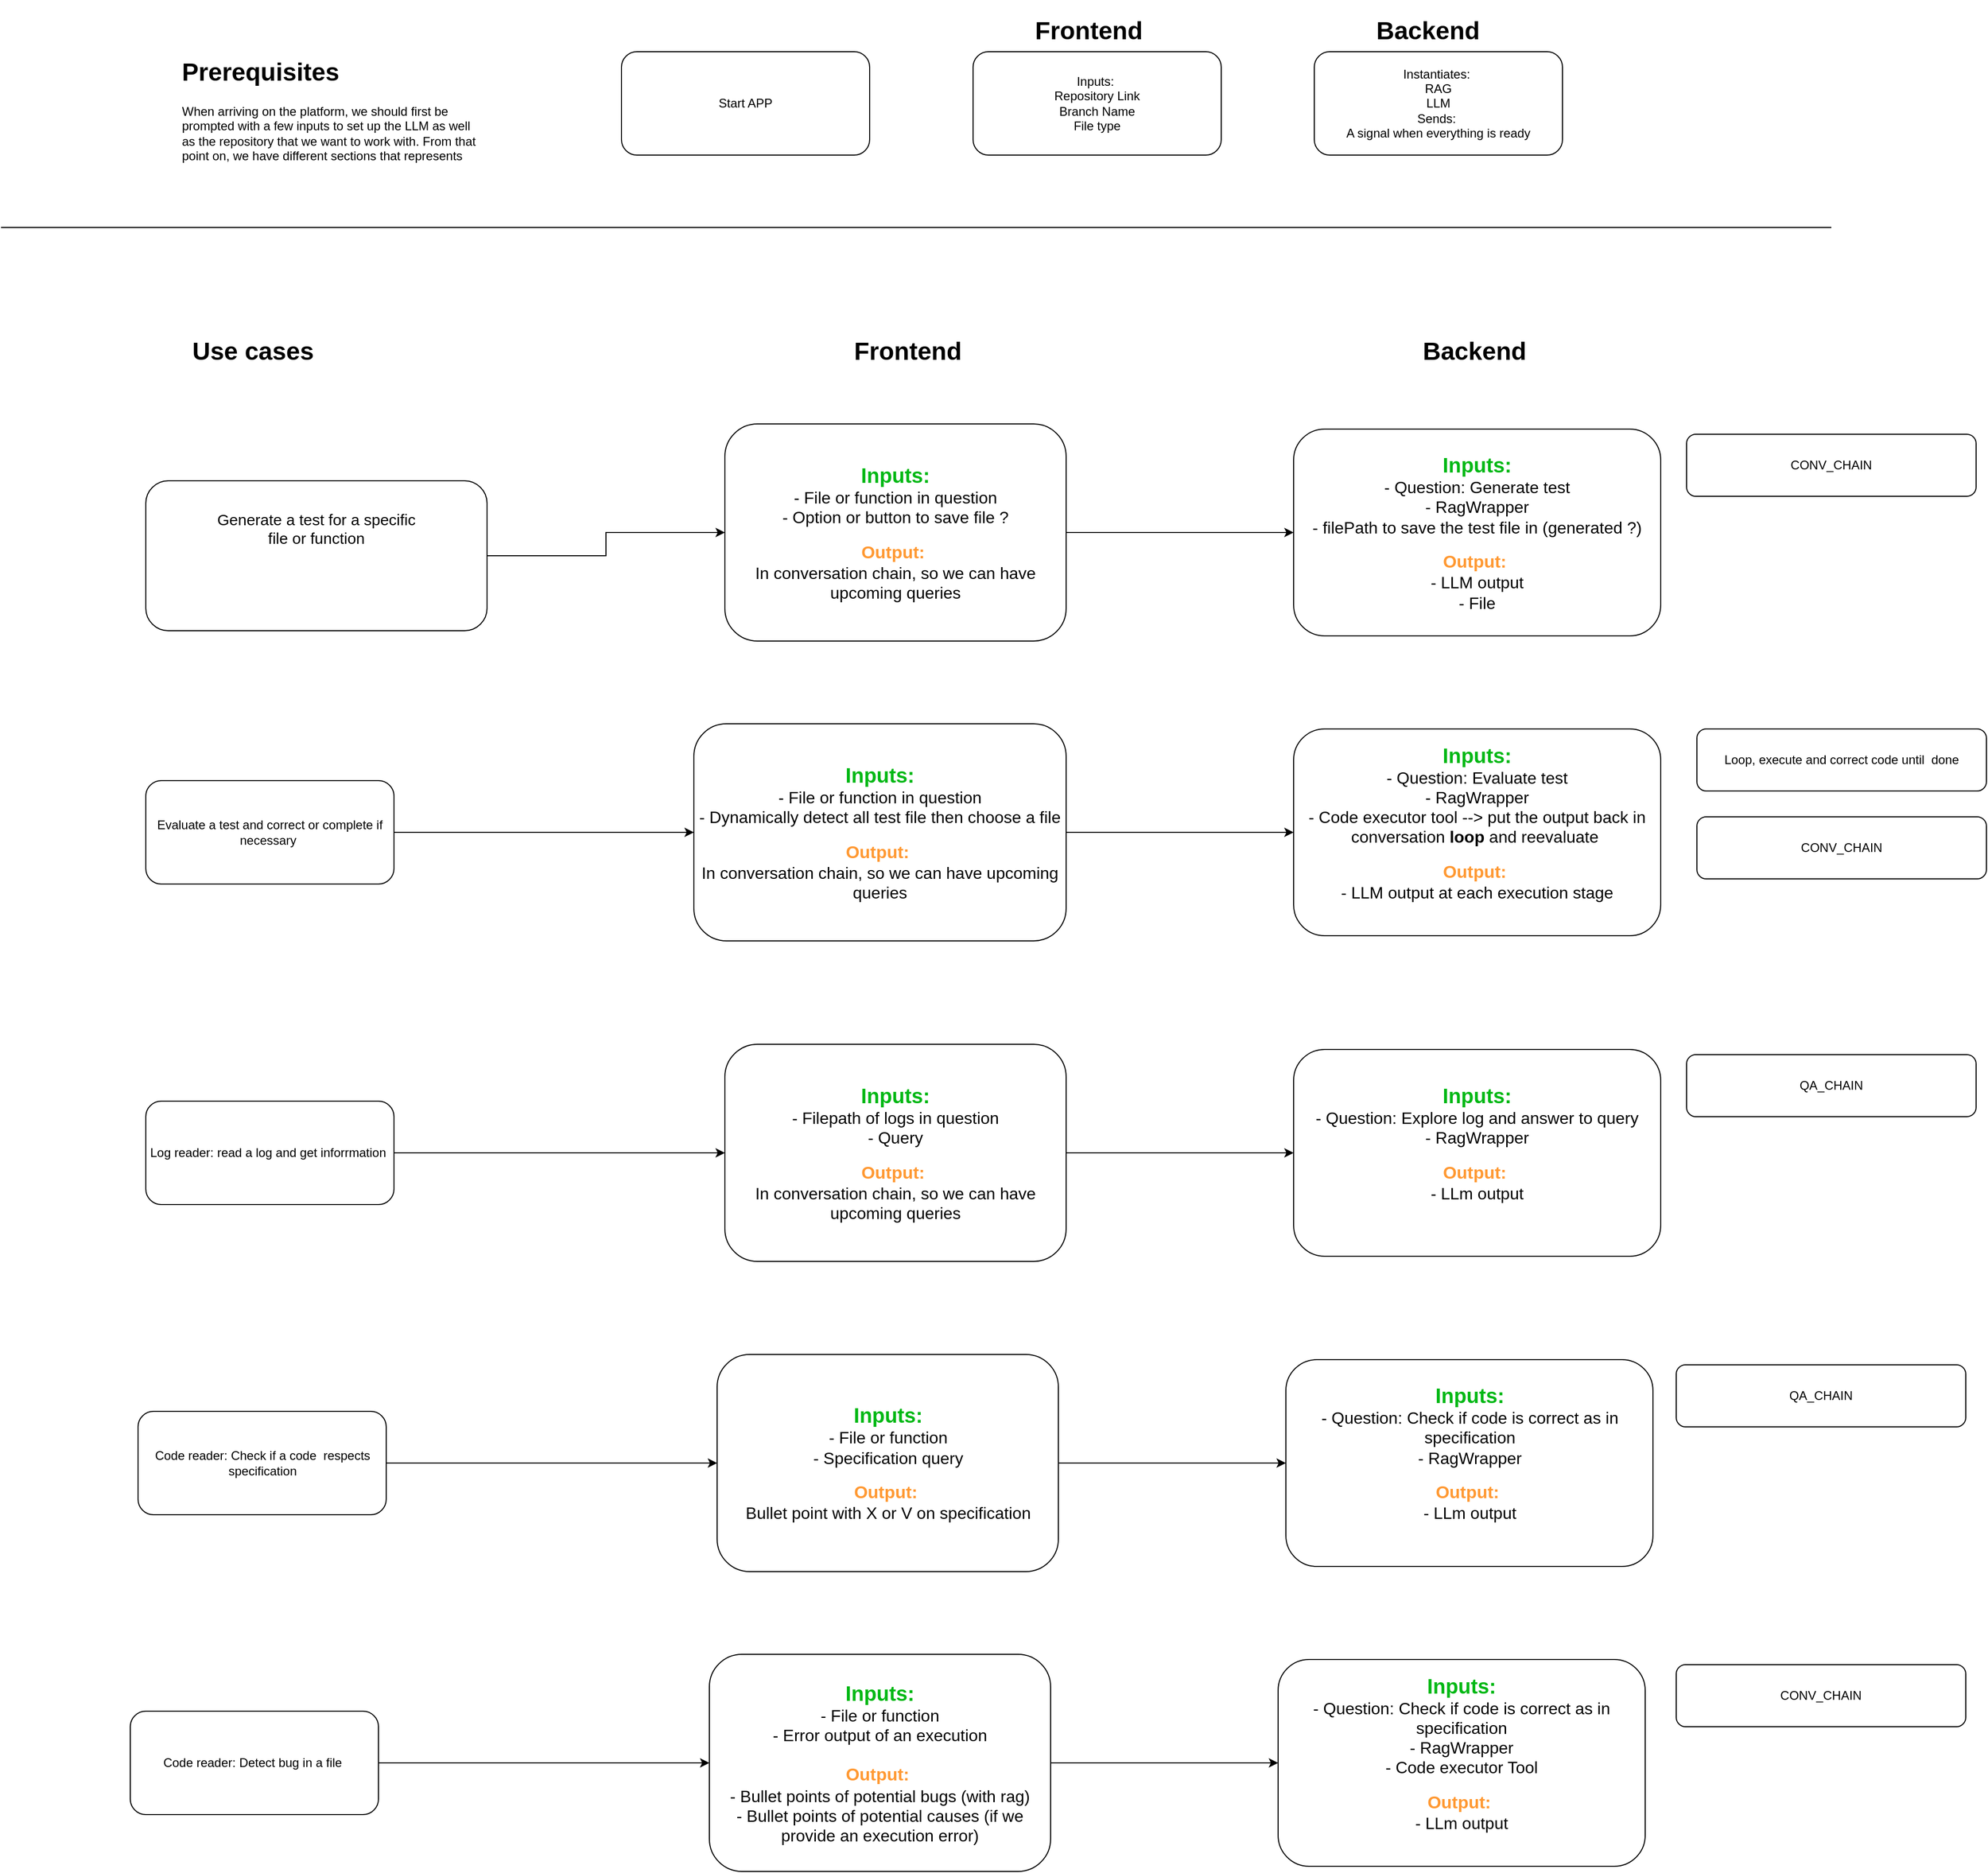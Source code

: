 <mxfile version="23.1.5" type="device">
  <diagram name="Page-1" id="fIOvvijHxLkieUXg9U--">
    <mxGraphModel dx="3126" dy="3126" grid="1" gridSize="10" guides="1" tooltips="1" connect="1" arrows="1" fold="1" page="0" pageScale="1" pageWidth="850" pageHeight="1100" math="0" shadow="0">
      <root>
        <mxCell id="0" />
        <mxCell id="1" parent="0" />
        <mxCell id="N27zKwIqAkrmRE_ig5TF-2" style="edgeStyle=orthogonalEdgeStyle;rounded=0;orthogonalLoop=1;jettySize=auto;html=1;" edge="1" parent="1" source="sUPVAXe8qwxZZiAcADtu-3" target="sUPVAXe8qwxZZiAcADtu-20">
          <mxGeometry relative="1" as="geometry" />
        </mxCell>
        <mxCell id="sUPVAXe8qwxZZiAcADtu-3" value="&lt;font style=&quot;font-size: 15px;&quot;&gt;Generate a test for a specific &lt;br&gt;file or function&lt;br&gt;&lt;/font&gt;&lt;div style=&quot;font-size: 15px;&quot;&gt;&lt;font style=&quot;font-size: 15px;&quot;&gt;&lt;br&gt;&lt;/font&gt;&lt;/div&gt;&lt;div style=&quot;font-size: 15px;&quot;&gt;&lt;span style=&quot;font-family: Calibri, sans-serif; text-align: left;&quot;&gt;&lt;font style=&quot;font-size: 15px;&quot; color=&quot;#ffffff&quot;&gt;Generate missing tests improving the code coverage (positive and negative tests)&amp;nbsp;&lt;/font&gt;&lt;/span&gt;&lt;br&gt;&lt;/div&gt;" style="rounded=1;whiteSpace=wrap;html=1;" parent="1" vertex="1">
          <mxGeometry x="20" y="-615" width="330" height="145" as="geometry" />
        </mxCell>
        <mxCell id="sUPVAXe8qwxZZiAcADtu-8" value="&lt;h1&gt;&lt;span style=&quot;background-color: initial;&quot;&gt;Use cases&lt;/span&gt;&lt;/h1&gt;" style="text;html=1;strokeColor=none;fillColor=none;spacing=5;spacingTop=-20;whiteSpace=wrap;overflow=hidden;rounded=0;" parent="1" vertex="1">
          <mxGeometry x="60" y="-760" width="130" height="40" as="geometry" />
        </mxCell>
        <mxCell id="sUPVAXe8qwxZZiAcADtu-9" value="&lt;h1&gt;&lt;span style=&quot;background-color: initial;&quot;&gt;Frontend&lt;/span&gt;&lt;/h1&gt;" style="text;html=1;strokeColor=none;fillColor=none;spacing=5;spacingTop=-20;whiteSpace=wrap;overflow=hidden;rounded=0;" parent="1" vertex="1">
          <mxGeometry x="700" y="-760" width="130" height="40" as="geometry" />
        </mxCell>
        <mxCell id="sUPVAXe8qwxZZiAcADtu-10" value="&lt;h1&gt;&lt;span style=&quot;background-color: initial;&quot;&gt;Backend&lt;/span&gt;&lt;/h1&gt;" style="text;html=1;strokeColor=none;fillColor=none;spacing=5;spacingTop=-20;whiteSpace=wrap;overflow=hidden;rounded=0;" parent="1" vertex="1">
          <mxGeometry x="1250" y="-760" width="130" height="40" as="geometry" />
        </mxCell>
        <mxCell id="sUPVAXe8qwxZZiAcADtu-12" value="&lt;h1&gt;&lt;span style=&quot;background-color: initial;&quot;&gt;Prerequisites&lt;/span&gt;&lt;/h1&gt;&lt;div&gt;&lt;span style=&quot;background-color: initial;&quot;&gt;When arriving on the platform, we should first be prompted with a few inputs to set up the LLM as well as the repository that we want to work with. From that point on, we have different sections that represents&amp;nbsp;&lt;/span&gt;&lt;/div&gt;" style="text;html=1;strokeColor=none;fillColor=none;spacing=5;spacingTop=-20;whiteSpace=wrap;overflow=hidden;rounded=0;" parent="1" vertex="1">
          <mxGeometry x="50" y="-1030" width="300" height="140" as="geometry" />
        </mxCell>
        <mxCell id="sUPVAXe8qwxZZiAcADtu-13" value="Start APP" style="rounded=1;whiteSpace=wrap;html=1;" parent="1" vertex="1">
          <mxGeometry x="480" y="-1030" width="240" height="100" as="geometry" />
        </mxCell>
        <mxCell id="sUPVAXe8qwxZZiAcADtu-14" value="Inputs:&amp;nbsp;&lt;br&gt;Repository Link&lt;br&gt;Branch Name&lt;br&gt;File type&lt;br&gt;" style="rounded=1;whiteSpace=wrap;html=1;" parent="1" vertex="1">
          <mxGeometry x="820" y="-1030" width="240" height="100" as="geometry" />
        </mxCell>
        <mxCell id="sUPVAXe8qwxZZiAcADtu-15" value="Instantiates:&amp;nbsp;&lt;br&gt;RAG&lt;br&gt;LLM&lt;br&gt;Sends:&amp;nbsp;&lt;br&gt;A signal when everything is ready" style="rounded=1;whiteSpace=wrap;html=1;" parent="1" vertex="1">
          <mxGeometry x="1150" y="-1030" width="240" height="100" as="geometry" />
        </mxCell>
        <mxCell id="sUPVAXe8qwxZZiAcADtu-16" value="&lt;h1&gt;&lt;span style=&quot;background-color: initial;&quot;&gt;Frontend&lt;/span&gt;&lt;/h1&gt;" style="text;html=1;strokeColor=none;fillColor=none;spacing=5;spacingTop=-20;whiteSpace=wrap;overflow=hidden;rounded=0;" parent="1" vertex="1">
          <mxGeometry x="875" y="-1070" width="130" height="40" as="geometry" />
        </mxCell>
        <mxCell id="sUPVAXe8qwxZZiAcADtu-17" value="&lt;h1&gt;&lt;span style=&quot;background-color: initial;&quot;&gt;Backend&lt;/span&gt;&lt;/h1&gt;" style="text;html=1;strokeColor=none;fillColor=none;spacing=5;spacingTop=-20;whiteSpace=wrap;overflow=hidden;rounded=0;" parent="1" vertex="1">
          <mxGeometry x="1205" y="-1070" width="130" height="40" as="geometry" />
        </mxCell>
        <mxCell id="sUPVAXe8qwxZZiAcADtu-18" value="" style="endArrow=none;html=1;rounded=0;" parent="1" edge="1">
          <mxGeometry width="50" height="50" relative="1" as="geometry">
            <mxPoint x="-120" y="-860" as="sourcePoint" />
            <mxPoint x="1650" y="-860" as="targetPoint" />
            <Array as="points">
              <mxPoint x="810" y="-860" />
            </Array>
          </mxGeometry>
        </mxCell>
        <mxCell id="sUPVAXe8qwxZZiAcADtu-19" value="&lt;b style=&quot;color: rgb(2, 184, 21); font-size: 20px;&quot;&gt;Inputs:&lt;br&gt;&lt;/b&gt;&lt;font style=&quot;font-size: 16px;&quot;&gt;- Question: Generate test&lt;br&gt;- RagWrapper&lt;br&gt;- filePath to save the test file in (generated ?)&lt;br&gt;&lt;/font&gt;&lt;br&gt;&lt;div style=&quot;font-size: 17px;&quot;&gt;&lt;font color=&quot;#ff9933&quot;&gt;&lt;b&gt;Output:&amp;nbsp;&lt;/b&gt;&lt;/font&gt;&lt;/div&gt;&lt;font style=&quot;font-size: 16px;&quot;&gt;- LLM output&lt;br&gt;- File&lt;/font&gt;" style="rounded=1;whiteSpace=wrap;html=1;" parent="1" vertex="1">
          <mxGeometry x="1130" y="-665" width="355" height="200" as="geometry" />
        </mxCell>
        <mxCell id="N27zKwIqAkrmRE_ig5TF-4" style="edgeStyle=orthogonalEdgeStyle;rounded=0;orthogonalLoop=1;jettySize=auto;html=1;exitX=1;exitY=0.5;exitDx=0;exitDy=0;entryX=0;entryY=0.5;entryDx=0;entryDy=0;" edge="1" parent="1" source="sUPVAXe8qwxZZiAcADtu-20" target="sUPVAXe8qwxZZiAcADtu-19">
          <mxGeometry relative="1" as="geometry" />
        </mxCell>
        <mxCell id="sUPVAXe8qwxZZiAcADtu-20" value="&lt;font color=&quot;#02b815&quot; style=&quot;font-size: 20px;&quot;&gt;&lt;b&gt;Inputs: &lt;br&gt;&lt;/b&gt;&lt;/font&gt;&lt;font style=&quot;font-size: 16px;&quot;&gt;- File or function in question&lt;/font&gt;&lt;div style=&quot;font-size: 16px;&quot;&gt;&lt;font style=&quot;font-size: 16px;&quot;&gt;- Option or button to save file ?&lt;/font&gt;&lt;/div&gt;&lt;div&gt;&lt;br&gt;&lt;/div&gt;&lt;div style=&quot;font-size: 17px;&quot;&gt;&lt;font color=&quot;#ff9933&quot; style=&quot;font-size: 17px;&quot;&gt;&lt;b&gt;Output:&amp;nbsp;&lt;/b&gt;&lt;/font&gt;&lt;/div&gt;&lt;div style=&quot;&quot;&gt;&lt;font style=&quot;font-size: 16px;&quot;&gt;In conversation chain, so we can have upcoming queries&lt;/font&gt;&lt;/div&gt;" style="rounded=1;whiteSpace=wrap;html=1;" parent="1" vertex="1">
          <mxGeometry x="580" y="-670" width="330" height="210" as="geometry" />
        </mxCell>
        <mxCell id="N27zKwIqAkrmRE_ig5TF-25" style="edgeStyle=orthogonalEdgeStyle;rounded=0;orthogonalLoop=1;jettySize=auto;html=1;" edge="1" parent="1" source="N27zKwIqAkrmRE_ig5TF-26" target="N27zKwIqAkrmRE_ig5TF-29">
          <mxGeometry relative="1" as="geometry" />
        </mxCell>
        <mxCell id="N27zKwIqAkrmRE_ig5TF-26" value="Evaluate a test and correct or complete if necessary&amp;nbsp;" style="rounded=1;whiteSpace=wrap;html=1;" vertex="1" parent="1">
          <mxGeometry x="20" y="-325" width="240" height="100" as="geometry" />
        </mxCell>
        <mxCell id="N27zKwIqAkrmRE_ig5TF-27" value="&lt;b style=&quot;color: rgb(2, 184, 21); font-size: 20px;&quot;&gt;Inputs:&lt;br&gt;&lt;/b&gt;&lt;font style=&quot;font-size: 16px;&quot;&gt;- Question: Evaluate test&lt;br&gt;- RagWrapper&lt;br&gt;- Code executor tool --&amp;gt; put the output back in conversation &lt;b&gt;loop&lt;/b&gt; and reevaluate&amp;nbsp;&lt;br&gt;&lt;/font&gt;&lt;br&gt;&lt;div style=&quot;font-size: 17px;&quot;&gt;&lt;font color=&quot;#ff9933&quot;&gt;&lt;b&gt;Output:&amp;nbsp;&lt;/b&gt;&lt;/font&gt;&lt;/div&gt;&lt;font style=&quot;font-size: 16px;&quot;&gt;- LLM output at each execution stage&lt;br&gt;&lt;br&gt;&lt;/font&gt;" style="rounded=1;whiteSpace=wrap;html=1;" vertex="1" parent="1">
          <mxGeometry x="1130" y="-375" width="355" height="200" as="geometry" />
        </mxCell>
        <mxCell id="N27zKwIqAkrmRE_ig5TF-28" style="edgeStyle=orthogonalEdgeStyle;rounded=0;orthogonalLoop=1;jettySize=auto;html=1;exitX=1;exitY=0.5;exitDx=0;exitDy=0;entryX=0;entryY=0.5;entryDx=0;entryDy=0;" edge="1" parent="1" source="N27zKwIqAkrmRE_ig5TF-29" target="N27zKwIqAkrmRE_ig5TF-27">
          <mxGeometry relative="1" as="geometry" />
        </mxCell>
        <mxCell id="N27zKwIqAkrmRE_ig5TF-29" value="&lt;font color=&quot;#02b815&quot; style=&quot;font-size: 20px;&quot;&gt;&lt;b&gt;Inputs: &lt;br&gt;&lt;/b&gt;&lt;/font&gt;&lt;font style=&quot;font-size: 16px;&quot;&gt;- File or function in question&lt;/font&gt;&lt;div style=&quot;font-size: 16px;&quot;&gt;- Dynamically detect all test file then choose a file&lt;/div&gt;&lt;div&gt;&lt;br&gt;&lt;/div&gt;&lt;div style=&quot;font-size: 17px;&quot;&gt;&lt;font color=&quot;#ff9933&quot; style=&quot;font-size: 17px;&quot;&gt;&lt;b&gt;Output:&amp;nbsp;&lt;/b&gt;&lt;/font&gt;&lt;/div&gt;&lt;div style=&quot;&quot;&gt;&lt;font style=&quot;font-size: 16px;&quot;&gt;In conversation chain, so we can have upcoming queries&lt;/font&gt;&lt;/div&gt;" style="rounded=1;whiteSpace=wrap;html=1;" vertex="1" parent="1">
          <mxGeometry x="550" y="-380" width="360" height="210" as="geometry" />
        </mxCell>
        <mxCell id="N27zKwIqAkrmRE_ig5TF-30" style="edgeStyle=orthogonalEdgeStyle;rounded=0;orthogonalLoop=1;jettySize=auto;html=1;" edge="1" parent="1" source="N27zKwIqAkrmRE_ig5TF-31" target="N27zKwIqAkrmRE_ig5TF-34">
          <mxGeometry relative="1" as="geometry" />
        </mxCell>
        <mxCell id="N27zKwIqAkrmRE_ig5TF-31" value="Log reader: read a log and get inforrmation&amp;nbsp;" style="rounded=1;whiteSpace=wrap;html=1;" vertex="1" parent="1">
          <mxGeometry x="20" y="-15" width="240" height="100" as="geometry" />
        </mxCell>
        <mxCell id="N27zKwIqAkrmRE_ig5TF-32" value="&lt;b style=&quot;color: rgb(2, 184, 21); font-size: 20px;&quot;&gt;Inputs:&lt;br&gt;&lt;/b&gt;&lt;font style=&quot;font-size: 16px;&quot;&gt;- Question: Explore log and answer to query&lt;br&gt;- RagWrapper&lt;br&gt;&lt;/font&gt;&lt;br&gt;&lt;div style=&quot;font-size: 17px;&quot;&gt;&lt;font color=&quot;#ff9933&quot;&gt;&lt;b&gt;Output:&amp;nbsp;&lt;/b&gt;&lt;/font&gt;&lt;/div&gt;&lt;font style=&quot;font-size: 16px;&quot;&gt;- LLm output&lt;br&gt;&lt;br&gt;&lt;/font&gt;" style="rounded=1;whiteSpace=wrap;html=1;" vertex="1" parent="1">
          <mxGeometry x="1130" y="-65" width="355" height="200" as="geometry" />
        </mxCell>
        <mxCell id="N27zKwIqAkrmRE_ig5TF-33" style="edgeStyle=orthogonalEdgeStyle;rounded=0;orthogonalLoop=1;jettySize=auto;html=1;exitX=1;exitY=0.5;exitDx=0;exitDy=0;entryX=0;entryY=0.5;entryDx=0;entryDy=0;" edge="1" parent="1" source="N27zKwIqAkrmRE_ig5TF-34" target="N27zKwIqAkrmRE_ig5TF-32">
          <mxGeometry relative="1" as="geometry" />
        </mxCell>
        <mxCell id="N27zKwIqAkrmRE_ig5TF-34" value="&lt;font color=&quot;#02b815&quot; style=&quot;font-size: 20px;&quot;&gt;&lt;b&gt;Inputs: &lt;br&gt;&lt;/b&gt;&lt;/font&gt;&lt;font style=&quot;font-size: 16px;&quot;&gt;- Filepath of logs in question&lt;br&gt;- Query&lt;br&gt;&lt;/font&gt;&lt;div&gt;&lt;br&gt;&lt;/div&gt;&lt;div style=&quot;font-size: 17px;&quot;&gt;&lt;font color=&quot;#ff9933&quot; style=&quot;font-size: 17px;&quot;&gt;&lt;b&gt;Output:&amp;nbsp;&lt;/b&gt;&lt;/font&gt;&lt;/div&gt;&lt;div style=&quot;&quot;&gt;&lt;font style=&quot;font-size: 16px;&quot;&gt;In conversation chain, so we can have upcoming queries&lt;/font&gt;&lt;/div&gt;" style="rounded=1;whiteSpace=wrap;html=1;" vertex="1" parent="1">
          <mxGeometry x="580" y="-70" width="330" height="210" as="geometry" />
        </mxCell>
        <mxCell id="N27zKwIqAkrmRE_ig5TF-35" style="edgeStyle=orthogonalEdgeStyle;rounded=0;orthogonalLoop=1;jettySize=auto;html=1;" edge="1" parent="1" source="N27zKwIqAkrmRE_ig5TF-36" target="N27zKwIqAkrmRE_ig5TF-39">
          <mxGeometry relative="1" as="geometry" />
        </mxCell>
        <mxCell id="N27zKwIqAkrmRE_ig5TF-36" value="Code reader: Check if a code&amp;nbsp; respects specification" style="rounded=1;whiteSpace=wrap;html=1;" vertex="1" parent="1">
          <mxGeometry x="12.5" y="285" width="240" height="100" as="geometry" />
        </mxCell>
        <mxCell id="N27zKwIqAkrmRE_ig5TF-37" value="&lt;b style=&quot;color: rgb(2, 184, 21); font-size: 20px;&quot;&gt;Inputs:&lt;br&gt;&lt;/b&gt;&lt;font style=&quot;font-size: 16px;&quot;&gt;- Question: Check if code is correct as in specification&lt;br&gt;- RagWrapper&lt;br&gt;&lt;/font&gt;&lt;br&gt;&lt;div style=&quot;font-size: 17px;&quot;&gt;&lt;font color=&quot;#ff9933&quot;&gt;&lt;b&gt;Output:&amp;nbsp;&lt;/b&gt;&lt;/font&gt;&lt;/div&gt;&lt;font style=&quot;font-size: 16px;&quot;&gt;- LLm output&lt;br&gt;&lt;br&gt;&lt;/font&gt;" style="rounded=1;whiteSpace=wrap;html=1;" vertex="1" parent="1">
          <mxGeometry x="1122.5" y="235" width="355" height="200" as="geometry" />
        </mxCell>
        <mxCell id="N27zKwIqAkrmRE_ig5TF-38" style="edgeStyle=orthogonalEdgeStyle;rounded=0;orthogonalLoop=1;jettySize=auto;html=1;exitX=1;exitY=0.5;exitDx=0;exitDy=0;entryX=0;entryY=0.5;entryDx=0;entryDy=0;" edge="1" parent="1" source="N27zKwIqAkrmRE_ig5TF-39" target="N27zKwIqAkrmRE_ig5TF-37">
          <mxGeometry relative="1" as="geometry" />
        </mxCell>
        <mxCell id="N27zKwIqAkrmRE_ig5TF-39" value="&lt;font color=&quot;#02b815&quot; style=&quot;font-size: 20px;&quot;&gt;&lt;b&gt;Inputs: &lt;br&gt;&lt;/b&gt;&lt;/font&gt;&lt;font style=&quot;font-size: 16px;&quot;&gt;- File or function&lt;br&gt;- Specification query&lt;br&gt;&lt;/font&gt;&lt;div&gt;&lt;br&gt;&lt;/div&gt;&lt;div style=&quot;font-size: 17px;&quot;&gt;&lt;font color=&quot;#ff9933&quot; style=&quot;font-size: 17px;&quot;&gt;&lt;b&gt;Output:&amp;nbsp;&lt;/b&gt;&lt;/font&gt;&lt;/div&gt;&lt;div style=&quot;&quot;&gt;&lt;span style=&quot;font-size: 16px;&quot;&gt;Bullet point with X or V on specification&lt;/span&gt;&lt;/div&gt;" style="rounded=1;whiteSpace=wrap;html=1;" vertex="1" parent="1">
          <mxGeometry x="572.5" y="230" width="330" height="210" as="geometry" />
        </mxCell>
        <mxCell id="N27zKwIqAkrmRE_ig5TF-41" style="edgeStyle=orthogonalEdgeStyle;rounded=0;orthogonalLoop=1;jettySize=auto;html=1;" edge="1" parent="1" source="N27zKwIqAkrmRE_ig5TF-42" target="N27zKwIqAkrmRE_ig5TF-45">
          <mxGeometry relative="1" as="geometry" />
        </mxCell>
        <mxCell id="N27zKwIqAkrmRE_ig5TF-42" value="Code reader: Detect bug in a file&amp;nbsp;" style="rounded=1;whiteSpace=wrap;html=1;" vertex="1" parent="1">
          <mxGeometry x="5" y="575" width="240" height="100" as="geometry" />
        </mxCell>
        <mxCell id="N27zKwIqAkrmRE_ig5TF-43" value="&lt;b style=&quot;color: rgb(2, 184, 21); font-size: 20px;&quot;&gt;Inputs:&lt;br&gt;&lt;/b&gt;&lt;font style=&quot;font-size: 16px;&quot;&gt;- Question: Check if code is correct as in specification&lt;br&gt;- RagWrapper&lt;br&gt;- Code executor Tool&lt;br&gt;&lt;/font&gt;&lt;br&gt;&lt;div style=&quot;font-size: 17px;&quot;&gt;&lt;font color=&quot;#ff9933&quot;&gt;&lt;b&gt;Output:&amp;nbsp;&lt;/b&gt;&lt;/font&gt;&lt;/div&gt;&lt;font style=&quot;font-size: 16px;&quot;&gt;- LLm output&lt;br&gt;&lt;br&gt;&lt;/font&gt;" style="rounded=1;whiteSpace=wrap;html=1;" vertex="1" parent="1">
          <mxGeometry x="1115" y="525" width="355" height="200" as="geometry" />
        </mxCell>
        <mxCell id="N27zKwIqAkrmRE_ig5TF-44" style="edgeStyle=orthogonalEdgeStyle;rounded=0;orthogonalLoop=1;jettySize=auto;html=1;exitX=1;exitY=0.5;exitDx=0;exitDy=0;entryX=0;entryY=0.5;entryDx=0;entryDy=0;" edge="1" parent="1" source="N27zKwIqAkrmRE_ig5TF-45" target="N27zKwIqAkrmRE_ig5TF-43">
          <mxGeometry relative="1" as="geometry" />
        </mxCell>
        <mxCell id="N27zKwIqAkrmRE_ig5TF-45" value="&lt;font color=&quot;#02b815&quot; style=&quot;font-size: 20px;&quot;&gt;&lt;b&gt;Inputs: &lt;br&gt;&lt;/b&gt;&lt;/font&gt;&lt;font style=&quot;font-size: 16px;&quot;&gt;- File or function&lt;br&gt;- Error output of an execution&lt;br&gt;&lt;br&gt;&lt;/font&gt;&lt;div style=&quot;font-size: 17px;&quot;&gt;&lt;font color=&quot;#ff9933&quot; style=&quot;font-size: 17px;&quot;&gt;&lt;b&gt;Output:&amp;nbsp;&lt;/b&gt;&lt;/font&gt;&lt;/div&gt;&lt;div style=&quot;&quot;&gt;&lt;span style=&quot;font-size: 16px;&quot;&gt;- Bullet points of potential bugs (with rag)&lt;/span&gt;&lt;/div&gt;&lt;div style=&quot;&quot;&gt;&lt;span style=&quot;font-size: 16px;&quot;&gt;- Bullet points of potential causes (if we provide an execution error)&lt;/span&gt;&lt;/div&gt;" style="rounded=1;whiteSpace=wrap;html=1;" vertex="1" parent="1">
          <mxGeometry x="565" y="520" width="330" height="210" as="geometry" />
        </mxCell>
        <mxCell id="N27zKwIqAkrmRE_ig5TF-48" value="Loop, execute and correct code until&amp;nbsp; done" style="rounded=1;whiteSpace=wrap;html=1;" vertex="1" parent="1">
          <mxGeometry x="1520" y="-375" width="280" height="60" as="geometry" />
        </mxCell>
        <mxCell id="N27zKwIqAkrmRE_ig5TF-49" value="CONV_CHAIN" style="rounded=1;whiteSpace=wrap;html=1;" vertex="1" parent="1">
          <mxGeometry x="1500" y="530" width="280" height="60" as="geometry" />
        </mxCell>
        <mxCell id="N27zKwIqAkrmRE_ig5TF-50" value="CONV_CHAIN" style="rounded=1;whiteSpace=wrap;html=1;" vertex="1" parent="1">
          <mxGeometry x="1520" y="-290" width="280" height="60" as="geometry" />
        </mxCell>
        <mxCell id="N27zKwIqAkrmRE_ig5TF-51" value="QA_CHAIN" style="rounded=1;whiteSpace=wrap;html=1;" vertex="1" parent="1">
          <mxGeometry x="1500" y="240" width="280" height="60" as="geometry" />
        </mxCell>
        <mxCell id="N27zKwIqAkrmRE_ig5TF-52" style="edgeStyle=orthogonalEdgeStyle;rounded=0;orthogonalLoop=1;jettySize=auto;html=1;exitX=0.5;exitY=1;exitDx=0;exitDy=0;" edge="1" parent="1" source="N27zKwIqAkrmRE_ig5TF-49" target="N27zKwIqAkrmRE_ig5TF-49">
          <mxGeometry relative="1" as="geometry" />
        </mxCell>
        <mxCell id="N27zKwIqAkrmRE_ig5TF-53" value="QA_CHAIN" style="rounded=1;whiteSpace=wrap;html=1;" vertex="1" parent="1">
          <mxGeometry x="1510" y="-60" width="280" height="60" as="geometry" />
        </mxCell>
        <mxCell id="N27zKwIqAkrmRE_ig5TF-54" value="CONV_CHAIN" style="rounded=1;whiteSpace=wrap;html=1;" vertex="1" parent="1">
          <mxGeometry x="1510" y="-660" width="280" height="60" as="geometry" />
        </mxCell>
      </root>
    </mxGraphModel>
  </diagram>
</mxfile>
